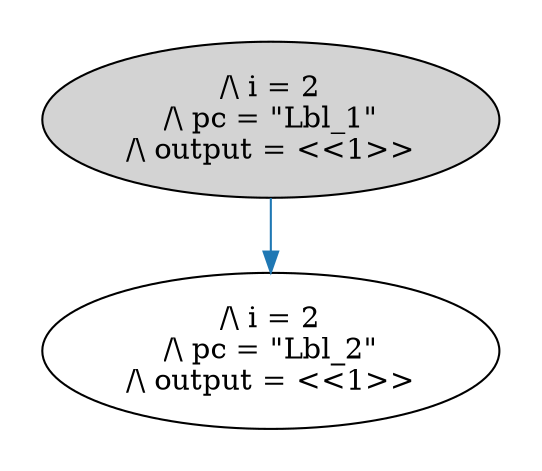 strict digraph DiskGraph {
edge [colorscheme="paired12"]
nodesep=0.35;
subgraph cluster_graph {
color="white";
-1607274623406449140 [label="/\\ i = 2\n/\\ pc = \"Lbl_1\"\n/\\ output = <<1>>",style = filled]
-1607274623406449140 -> 4020035951742958640 [label="",color="2",fontcolor="2"];
4020035951742958640 [label="/\\ i = 2\n/\\ pc = \"Lbl_2\"\n/\\ output = <<1>>"];
{rank = same; -1607274623406449140;}
}
}